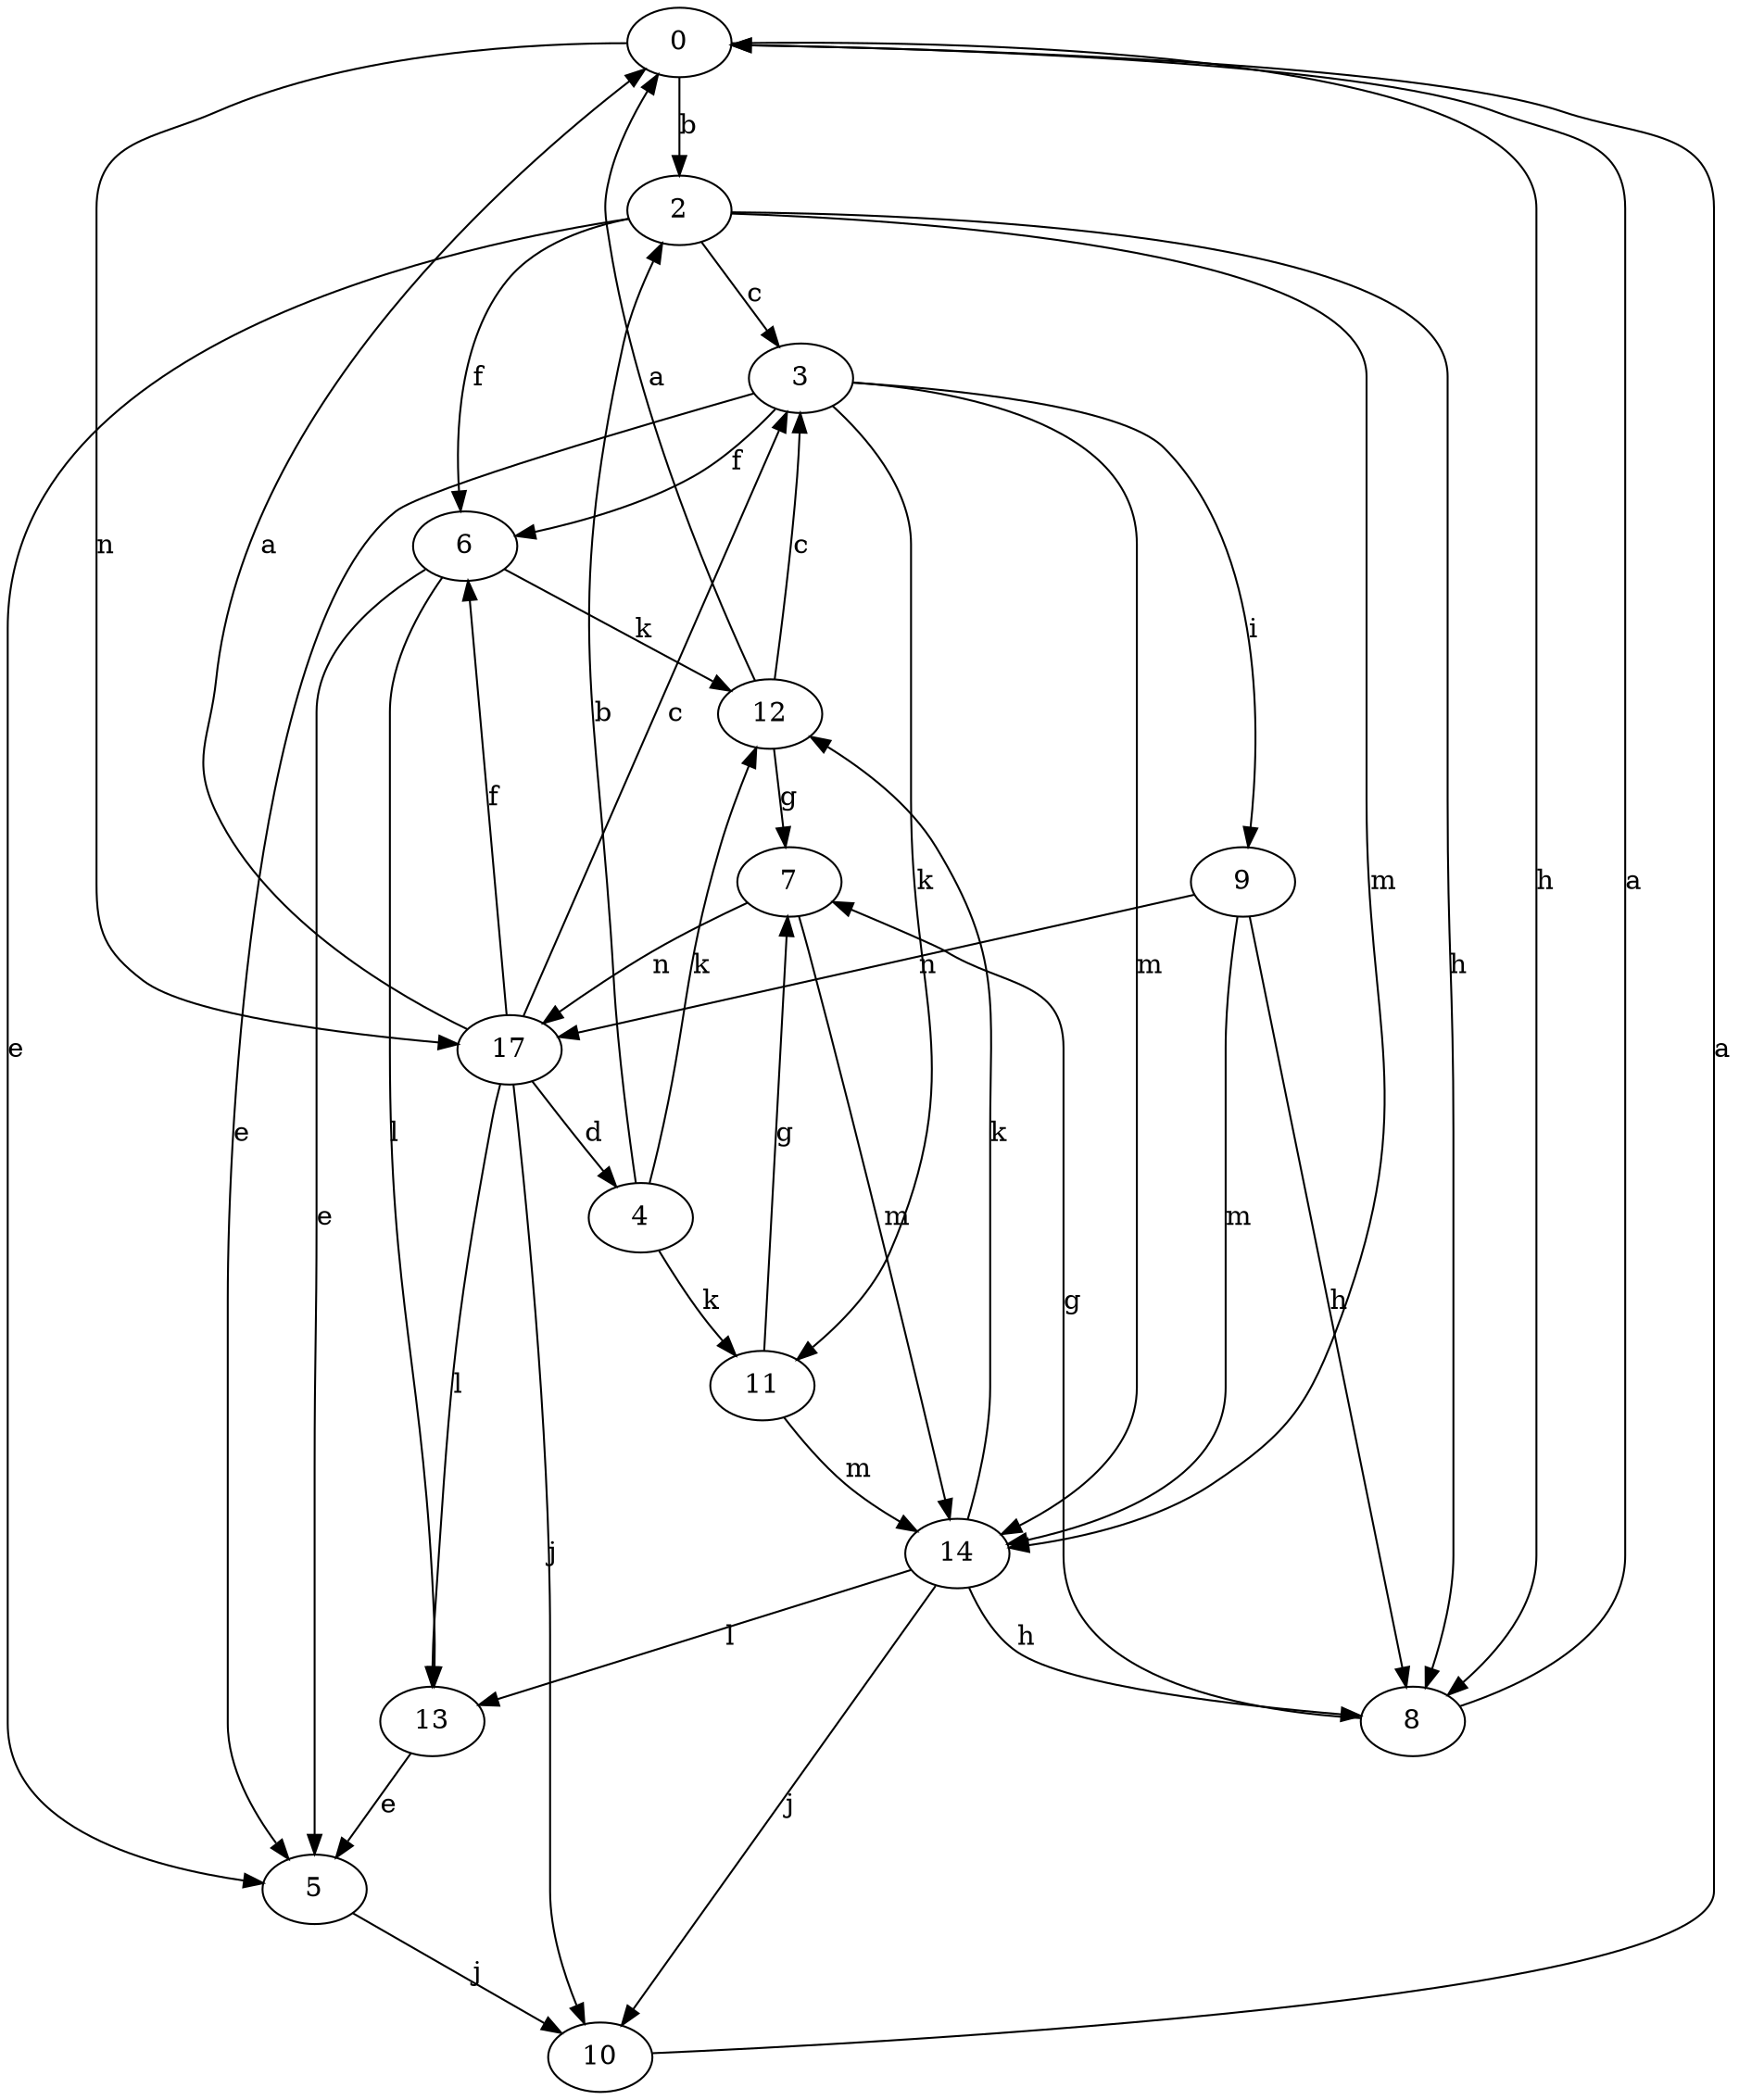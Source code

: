 strict digraph  {
0;
2;
3;
4;
5;
6;
7;
8;
9;
10;
11;
12;
13;
14;
17;
0 -> 2  [label=b];
0 -> 8  [label=h];
0 -> 17  [label=n];
2 -> 3  [label=c];
2 -> 5  [label=e];
2 -> 6  [label=f];
2 -> 8  [label=h];
2 -> 14  [label=m];
3 -> 5  [label=e];
3 -> 6  [label=f];
3 -> 9  [label=i];
3 -> 11  [label=k];
3 -> 14  [label=m];
4 -> 2  [label=b];
4 -> 11  [label=k];
4 -> 12  [label=k];
5 -> 10  [label=j];
6 -> 5  [label=e];
6 -> 12  [label=k];
6 -> 13  [label=l];
7 -> 14  [label=m];
7 -> 17  [label=n];
8 -> 0  [label=a];
8 -> 7  [label=g];
9 -> 8  [label=h];
9 -> 14  [label=m];
9 -> 17  [label=n];
10 -> 0  [label=a];
11 -> 7  [label=g];
11 -> 14  [label=m];
12 -> 0  [label=a];
12 -> 3  [label=c];
12 -> 7  [label=g];
13 -> 5  [label=e];
14 -> 8  [label=h];
14 -> 10  [label=j];
14 -> 12  [label=k];
14 -> 13  [label=l];
17 -> 0  [label=a];
17 -> 3  [label=c];
17 -> 4  [label=d];
17 -> 6  [label=f];
17 -> 10  [label=j];
17 -> 13  [label=l];
}

